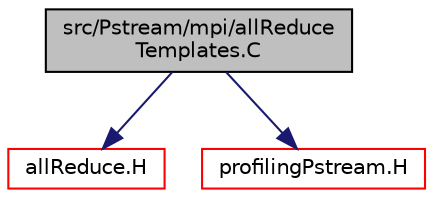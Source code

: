 digraph "src/Pstream/mpi/allReduceTemplates.C"
{
  bgcolor="transparent";
  edge [fontname="Helvetica",fontsize="10",labelfontname="Helvetica",labelfontsize="10"];
  node [fontname="Helvetica",fontsize="10",shape=record];
  Node1 [label="src/Pstream/mpi/allReduce\lTemplates.C",height=0.2,width=0.4,color="black", fillcolor="grey75", style="filled" fontcolor="black"];
  Node1 -> Node2 [color="midnightblue",fontsize="10",style="solid",fontname="Helvetica"];
  Node2 [label="allReduce.H",height=0.2,width=0.4,color="red",URL="$allReduce_8H.html",tooltip="Various functions to wrap MPI_Allreduce. "];
  Node1 -> Node3 [color="midnightblue",fontsize="10",style="solid",fontname="Helvetica"];
  Node3 [label="profilingPstream.H",height=0.2,width=0.4,color="red",URL="$profilingPstream_8H.html"];
}
